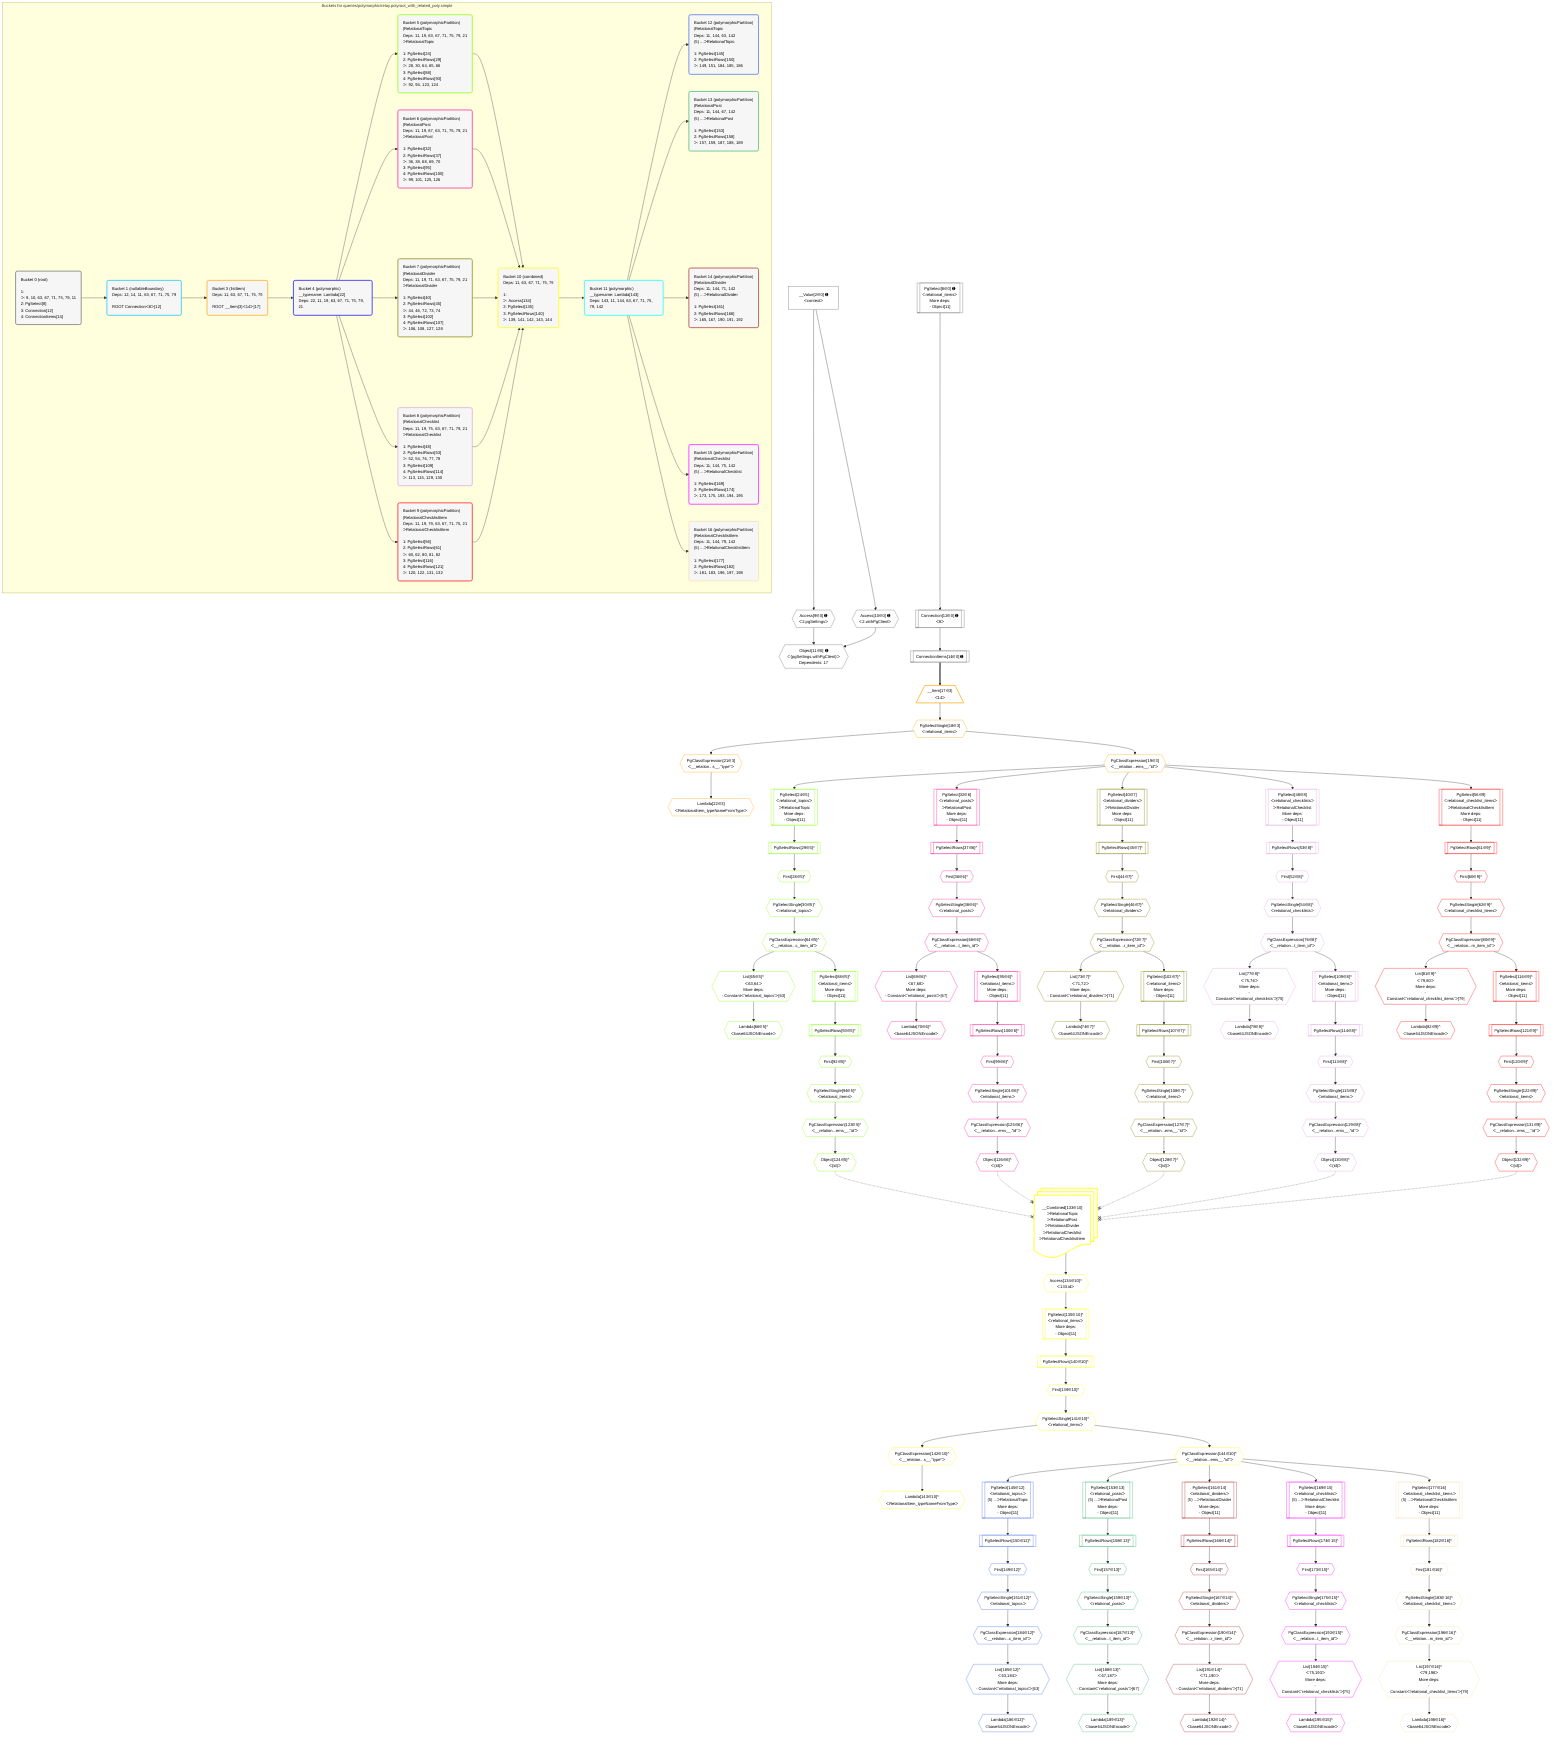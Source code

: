 %%{init: {'themeVariables': { 'fontSize': '12px'}}}%%
graph TD
    classDef path fill:#eee,stroke:#000,color:#000
    classDef plan fill:#fff,stroke-width:1px,color:#000
    classDef itemplan fill:#fff,stroke-width:2px,color:#000
    classDef unbatchedplan fill:#dff,stroke-width:1px,color:#000
    classDef sideeffectplan fill:#fcc,stroke-width:2px,color:#000
    classDef bucket fill:#f6f6f6,color:#000,stroke-width:2px,text-align:left

    subgraph "Buckets for queries/polymorphic/relay.polyroot_with_related_poly.simple"
    Bucket0("Bucket 0 (root)<br /><br />1: <br />ᐳ: 9, 10, 63, 67, 71, 75, 79, 11<br />2: PgSelect[8]<br />3: Connection[12]<br />4: ConnectionItems[14]"):::bucket
    Bucket1("Bucket 1 (nullableBoundary)<br />Deps: 12, 14, 11, 63, 67, 71, 75, 79<br /><br />ROOT Connectionᐸ8ᐳ[12]"):::bucket
    Bucket3("Bucket 3 (listItem)<br />Deps: 11, 63, 67, 71, 75, 79<br /><br />ROOT __Item{3}ᐸ14ᐳ[17]"):::bucket
    Bucket4("Bucket 4 (polymorphic)<br />__typename: Lambda[22]<br />Deps: 22, 11, 19, 63, 67, 71, 75, 79, 21"):::bucket
    Bucket5("Bucket 5 (polymorphicPartition)<br />|RelationalTopic<br />Deps: 11, 19, 63, 67, 71, 75, 79, 21<br />ᐳRelationalTopic<br /><br />1: PgSelect[24]<br />2: PgSelectRows[29]<br />ᐳ: 28, 30, 64, 65, 66<br />3: PgSelect[88]<br />4: PgSelectRows[93]<br />ᐳ: 92, 94, 123, 124"):::bucket
    Bucket6("Bucket 6 (polymorphicPartition)<br />|RelationalPost<br />Deps: 11, 19, 67, 63, 71, 75, 79, 21<br />ᐳRelationalPost<br /><br />1: PgSelect[32]<br />2: PgSelectRows[37]<br />ᐳ: 36, 38, 68, 69, 70<br />3: PgSelect[95]<br />4: PgSelectRows[100]<br />ᐳ: 99, 101, 125, 126"):::bucket
    Bucket7("Bucket 7 (polymorphicPartition)<br />|RelationalDivider<br />Deps: 11, 19, 71, 63, 67, 75, 79, 21<br />ᐳRelationalDivider<br /><br />1: PgSelect[40]<br />2: PgSelectRows[45]<br />ᐳ: 44, 46, 72, 73, 74<br />3: PgSelect[102]<br />4: PgSelectRows[107]<br />ᐳ: 106, 108, 127, 128"):::bucket
    Bucket8("Bucket 8 (polymorphicPartition)<br />|RelationalChecklist<br />Deps: 11, 19, 75, 63, 67, 71, 79, 21<br />ᐳRelationalChecklist<br /><br />1: PgSelect[48]<br />2: PgSelectRows[53]<br />ᐳ: 52, 54, 76, 77, 78<br />3: PgSelect[109]<br />4: PgSelectRows[114]<br />ᐳ: 113, 115, 129, 130"):::bucket
    Bucket9("Bucket 9 (polymorphicPartition)<br />|RelationalChecklistItem<br />Deps: 11, 19, 79, 63, 67, 71, 75, 21<br />ᐳRelationalChecklistItem<br /><br />1: PgSelect[56]<br />2: PgSelectRows[61]<br />ᐳ: 60, 62, 80, 81, 82<br />3: PgSelect[116]<br />4: PgSelectRows[121]<br />ᐳ: 120, 122, 131, 132"):::bucket
    Bucket10("Bucket 10 (combined)<br />Deps: 11, 63, 67, 71, 75, 79<br /><br />1: <br />ᐳ: Access[134]<br />2: PgSelect[135]<br />3: PgSelectRows[140]<br />ᐳ: 139, 141, 142, 143, 144"):::bucket
    Bucket11("Bucket 11 (polymorphic)<br />__typename: Lambda[143]<br />Deps: 143, 11, 144, 63, 67, 71, 75, 79, 142"):::bucket
    Bucket12("Bucket 12 (polymorphicPartition)<br />|RelationalTopic<br />Deps: 11, 144, 63, 142<br />(5) ...ᐳRelationalTopic<br /><br />1: PgSelect[145]<br />2: PgSelectRows[150]<br />ᐳ: 149, 151, 184, 185, 186"):::bucket
    Bucket13("Bucket 13 (polymorphicPartition)<br />|RelationalPost<br />Deps: 11, 144, 67, 142<br />(5) ...ᐳRelationalPost<br /><br />1: PgSelect[153]<br />2: PgSelectRows[158]<br />ᐳ: 157, 159, 187, 188, 189"):::bucket
    Bucket14("Bucket 14 (polymorphicPartition)<br />|RelationalDivider<br />Deps: 11, 144, 71, 142<br />(5) ...ᐳRelationalDivider<br /><br />1: PgSelect[161]<br />2: PgSelectRows[166]<br />ᐳ: 165, 167, 190, 191, 192"):::bucket
    Bucket15("Bucket 15 (polymorphicPartition)<br />|RelationalChecklist<br />Deps: 11, 144, 75, 142<br />(5) ...ᐳRelationalChecklist<br /><br />1: PgSelect[169]<br />2: PgSelectRows[174]<br />ᐳ: 173, 175, 193, 194, 195"):::bucket
    Bucket16("Bucket 16 (polymorphicPartition)<br />|RelationalChecklistItem<br />Deps: 11, 144, 79, 142<br />(5) ...ᐳRelationalChecklistItem<br /><br />1: PgSelect[177]<br />2: PgSelectRows[182]<br />ᐳ: 181, 183, 196, 197, 198"):::bucket
    end
    Bucket0 --> Bucket1
    Bucket1 --> Bucket3
    Bucket3 --> Bucket4
    Bucket4 --> Bucket5 & Bucket6 & Bucket7 & Bucket8 & Bucket9
    Bucket5 --> Bucket10
    Bucket6 --> Bucket10
    Bucket7 --> Bucket10
    Bucket8 --> Bucket10
    Bucket9 --> Bucket10
    Bucket10 --> Bucket11
    Bucket11 --> Bucket12 & Bucket13 & Bucket14 & Bucket15 & Bucket16

    %% plan dependencies
    Object11{{"Object[11∈0] ➊<br />ᐸ{pgSettings,withPgClient}ᐳ<br />Dependents: 17"}}:::plan
    Access9{{"Access[9∈0] ➊<br />ᐸ2.pgSettingsᐳ"}}:::plan
    Access10{{"Access[10∈0] ➊<br />ᐸ2.withPgClientᐳ"}}:::plan
    Access9 & Access10 --> Object11
    PgSelect8[["PgSelect[8∈0] ➊<br />ᐸrelational_itemsᐳ<br />More deps:<br />- Object[11]"]]:::plan
    __Value2["__Value[2∈0] ➊<br />ᐸcontextᐳ"]:::plan
    __Value2 --> Access9
    __Value2 --> Access10
    Connection12[["Connection[12∈0] ➊<br />ᐸ8ᐳ"]]:::plan
    PgSelect8 --> Connection12
    ConnectionItems14[["ConnectionItems[14∈0] ➊"]]:::plan
    Connection12 --> ConnectionItems14
    __Item17[/"__Item[17∈3]<br />ᐸ14ᐳ"\]:::itemplan
    ConnectionItems14 ==> __Item17
    PgSelectSingle18{{"PgSelectSingle[18∈3]<br />ᐸrelational_itemsᐳ"}}:::plan
    __Item17 --> PgSelectSingle18
    PgClassExpression19{{"PgClassExpression[19∈3]<br />ᐸ__relation...ems__.”id”ᐳ"}}:::plan
    PgSelectSingle18 --> PgClassExpression19
    PgClassExpression21{{"PgClassExpression[21∈3]<br />ᐸ__relation...s__.”type”ᐳ"}}:::plan
    PgSelectSingle18 --> PgClassExpression21
    Lambda22{{"Lambda[22∈3]<br />ᐸRelationalItem_typeNameFromTypeᐳ"}}:::plan
    PgClassExpression21 --> Lambda22
    PgSelect24[["PgSelect[24∈5]<br />ᐸrelational_topicsᐳ<br />ᐳRelationalTopic<br />More deps:<br />- Object[11]"]]:::plan
    PgClassExpression19 --> PgSelect24
    List65{{"List[65∈5]^<br />ᐸ63,64ᐳ<br />More deps:<br />- Constantᐸ'relational_topics'ᐳ[63]"}}:::plan
    PgClassExpression64{{"PgClassExpression[64∈5]^<br />ᐸ__relation...c_item_id”ᐳ"}}:::plan
    PgClassExpression64 --> List65
    PgSelect88[["PgSelect[88∈5]^<br />ᐸrelational_itemsᐳ<br />More deps:<br />- Object[11]"]]:::plan
    PgClassExpression64 --> PgSelect88
    First28{{"First[28∈5]^"}}:::plan
    PgSelectRows29[["PgSelectRows[29∈5]^"]]:::plan
    PgSelectRows29 --> First28
    PgSelect24 --> PgSelectRows29
    PgSelectSingle30{{"PgSelectSingle[30∈5]^<br />ᐸrelational_topicsᐳ"}}:::plan
    First28 --> PgSelectSingle30
    PgSelectSingle30 --> PgClassExpression64
    Lambda66{{"Lambda[66∈5]^<br />ᐸbase64JSONEncodeᐳ"}}:::plan
    List65 --> Lambda66
    First92{{"First[92∈5]^"}}:::plan
    PgSelectRows93[["PgSelectRows[93∈5]^"]]:::plan
    PgSelectRows93 --> First92
    PgSelect88 --> PgSelectRows93
    PgSelectSingle94{{"PgSelectSingle[94∈5]^<br />ᐸrelational_itemsᐳ"}}:::plan
    First92 --> PgSelectSingle94
    PgClassExpression123{{"PgClassExpression[123∈5]^<br />ᐸ__relation...ems__.”id”ᐳ"}}:::plan
    PgSelectSingle94 --> PgClassExpression123
    Object124{{"Object[124∈5]^<br />ᐸ{id}ᐳ"}}:::plan
    PgClassExpression123 --> Object124
    PgSelect32[["PgSelect[32∈6]<br />ᐸrelational_postsᐳ<br />ᐳRelationalPost<br />More deps:<br />- Object[11]"]]:::plan
    PgClassExpression19 --> PgSelect32
    List69{{"List[69∈6]^<br />ᐸ67,68ᐳ<br />More deps:<br />- Constantᐸ'relational_posts'ᐳ[67]"}}:::plan
    PgClassExpression68{{"PgClassExpression[68∈6]^<br />ᐸ__relation...t_item_id”ᐳ"}}:::plan
    PgClassExpression68 --> List69
    PgSelect95[["PgSelect[95∈6]^<br />ᐸrelational_itemsᐳ<br />More deps:<br />- Object[11]"]]:::plan
    PgClassExpression68 --> PgSelect95
    First36{{"First[36∈6]^"}}:::plan
    PgSelectRows37[["PgSelectRows[37∈6]^"]]:::plan
    PgSelectRows37 --> First36
    PgSelect32 --> PgSelectRows37
    PgSelectSingle38{{"PgSelectSingle[38∈6]^<br />ᐸrelational_postsᐳ"}}:::plan
    First36 --> PgSelectSingle38
    PgSelectSingle38 --> PgClassExpression68
    Lambda70{{"Lambda[70∈6]^<br />ᐸbase64JSONEncodeᐳ"}}:::plan
    List69 --> Lambda70
    First99{{"First[99∈6]^"}}:::plan
    PgSelectRows100[["PgSelectRows[100∈6]^"]]:::plan
    PgSelectRows100 --> First99
    PgSelect95 --> PgSelectRows100
    PgSelectSingle101{{"PgSelectSingle[101∈6]^<br />ᐸrelational_itemsᐳ"}}:::plan
    First99 --> PgSelectSingle101
    PgClassExpression125{{"PgClassExpression[125∈6]^<br />ᐸ__relation...ems__.”id”ᐳ"}}:::plan
    PgSelectSingle101 --> PgClassExpression125
    Object126{{"Object[126∈6]^<br />ᐸ{id}ᐳ"}}:::plan
    PgClassExpression125 --> Object126
    PgSelect40[["PgSelect[40∈7]<br />ᐸrelational_dividersᐳ<br />ᐳRelationalDivider<br />More deps:<br />- Object[11]"]]:::plan
    PgClassExpression19 --> PgSelect40
    List73{{"List[73∈7]^<br />ᐸ71,72ᐳ<br />More deps:<br />- Constantᐸ'relational_dividers'ᐳ[71]"}}:::plan
    PgClassExpression72{{"PgClassExpression[72∈7]^<br />ᐸ__relation...r_item_id”ᐳ"}}:::plan
    PgClassExpression72 --> List73
    PgSelect102[["PgSelect[102∈7]^<br />ᐸrelational_itemsᐳ<br />More deps:<br />- Object[11]"]]:::plan
    PgClassExpression72 --> PgSelect102
    First44{{"First[44∈7]^"}}:::plan
    PgSelectRows45[["PgSelectRows[45∈7]^"]]:::plan
    PgSelectRows45 --> First44
    PgSelect40 --> PgSelectRows45
    PgSelectSingle46{{"PgSelectSingle[46∈7]^<br />ᐸrelational_dividersᐳ"}}:::plan
    First44 --> PgSelectSingle46
    PgSelectSingle46 --> PgClassExpression72
    Lambda74{{"Lambda[74∈7]^<br />ᐸbase64JSONEncodeᐳ"}}:::plan
    List73 --> Lambda74
    First106{{"First[106∈7]^"}}:::plan
    PgSelectRows107[["PgSelectRows[107∈7]^"]]:::plan
    PgSelectRows107 --> First106
    PgSelect102 --> PgSelectRows107
    PgSelectSingle108{{"PgSelectSingle[108∈7]^<br />ᐸrelational_itemsᐳ"}}:::plan
    First106 --> PgSelectSingle108
    PgClassExpression127{{"PgClassExpression[127∈7]^<br />ᐸ__relation...ems__.”id”ᐳ"}}:::plan
    PgSelectSingle108 --> PgClassExpression127
    Object128{{"Object[128∈7]^<br />ᐸ{id}ᐳ"}}:::plan
    PgClassExpression127 --> Object128
    PgSelect48[["PgSelect[48∈8]<br />ᐸrelational_checklistsᐳ<br />ᐳRelationalChecklist<br />More deps:<br />- Object[11]"]]:::plan
    PgClassExpression19 --> PgSelect48
    List77{{"List[77∈8]^<br />ᐸ75,76ᐳ<br />More deps:<br />- Constantᐸ'relational_checklists'ᐳ[75]"}}:::plan
    PgClassExpression76{{"PgClassExpression[76∈8]^<br />ᐸ__relation...t_item_id”ᐳ"}}:::plan
    PgClassExpression76 --> List77
    PgSelect109[["PgSelect[109∈8]^<br />ᐸrelational_itemsᐳ<br />More deps:<br />- Object[11]"]]:::plan
    PgClassExpression76 --> PgSelect109
    First52{{"First[52∈8]^"}}:::plan
    PgSelectRows53[["PgSelectRows[53∈8]^"]]:::plan
    PgSelectRows53 --> First52
    PgSelect48 --> PgSelectRows53
    PgSelectSingle54{{"PgSelectSingle[54∈8]^<br />ᐸrelational_checklistsᐳ"}}:::plan
    First52 --> PgSelectSingle54
    PgSelectSingle54 --> PgClassExpression76
    Lambda78{{"Lambda[78∈8]^<br />ᐸbase64JSONEncodeᐳ"}}:::plan
    List77 --> Lambda78
    First113{{"First[113∈8]^"}}:::plan
    PgSelectRows114[["PgSelectRows[114∈8]^"]]:::plan
    PgSelectRows114 --> First113
    PgSelect109 --> PgSelectRows114
    PgSelectSingle115{{"PgSelectSingle[115∈8]^<br />ᐸrelational_itemsᐳ"}}:::plan
    First113 --> PgSelectSingle115
    PgClassExpression129{{"PgClassExpression[129∈8]^<br />ᐸ__relation...ems__.”id”ᐳ"}}:::plan
    PgSelectSingle115 --> PgClassExpression129
    Object130{{"Object[130∈8]^<br />ᐸ{id}ᐳ"}}:::plan
    PgClassExpression129 --> Object130
    PgSelect56[["PgSelect[56∈9]<br />ᐸrelational_checklist_itemsᐳ<br />ᐳRelationalChecklistItem<br />More deps:<br />- Object[11]"]]:::plan
    PgClassExpression19 --> PgSelect56
    List81{{"List[81∈9]^<br />ᐸ79,80ᐳ<br />More deps:<br />- Constantᐸ'relational_checklist_items'ᐳ[79]"}}:::plan
    PgClassExpression80{{"PgClassExpression[80∈9]^<br />ᐸ__relation...m_item_id”ᐳ"}}:::plan
    PgClassExpression80 --> List81
    PgSelect116[["PgSelect[116∈9]^<br />ᐸrelational_itemsᐳ<br />More deps:<br />- Object[11]"]]:::plan
    PgClassExpression80 --> PgSelect116
    First60{{"First[60∈9]^"}}:::plan
    PgSelectRows61[["PgSelectRows[61∈9]^"]]:::plan
    PgSelectRows61 --> First60
    PgSelect56 --> PgSelectRows61
    PgSelectSingle62{{"PgSelectSingle[62∈9]^<br />ᐸrelational_checklist_itemsᐳ"}}:::plan
    First60 --> PgSelectSingle62
    PgSelectSingle62 --> PgClassExpression80
    Lambda82{{"Lambda[82∈9]^<br />ᐸbase64JSONEncodeᐳ"}}:::plan
    List81 --> Lambda82
    First120{{"First[120∈9]^"}}:::plan
    PgSelectRows121[["PgSelectRows[121∈9]^"]]:::plan
    PgSelectRows121 --> First120
    PgSelect116 --> PgSelectRows121
    PgSelectSingle122{{"PgSelectSingle[122∈9]^<br />ᐸrelational_itemsᐳ"}}:::plan
    First120 --> PgSelectSingle122
    PgClassExpression131{{"PgClassExpression[131∈9]^<br />ᐸ__relation...ems__.”id”ᐳ"}}:::plan
    PgSelectSingle122 --> PgClassExpression131
    Object132{{"Object[132∈9]^<br />ᐸ{id}ᐳ"}}:::plan
    PgClassExpression131 --> Object132
    PgSelect135[["PgSelect[135∈10]^<br />ᐸrelational_itemsᐳ<br />More deps:<br />- Object[11]"]]:::plan
    Access134{{"Access[134∈10]^<br />ᐸ133.idᐳ"}}:::plan
    Access134 --> PgSelect135
    __Value133:::plan@{shape: docs, label: "__Combined[133∈10]<br />ᐳRelationalTopic<br />ᐳRelationalPost<br />ᐳRelationalDivider<br />ᐳRelationalChecklist<br />ᐳRelationalChecklistItem"}
    __Value133 --> Access134
    First139{{"First[139∈10]^"}}:::plan
    PgSelectRows140[["PgSelectRows[140∈10]^"]]:::plan
    PgSelectRows140 --> First139
    PgSelect135 --> PgSelectRows140
    PgSelectSingle141{{"PgSelectSingle[141∈10]^<br />ᐸrelational_itemsᐳ"}}:::plan
    First139 --> PgSelectSingle141
    PgClassExpression142{{"PgClassExpression[142∈10]^<br />ᐸ__relation...s__.”type”ᐳ"}}:::plan
    PgSelectSingle141 --> PgClassExpression142
    Lambda143{{"Lambda[143∈10]^<br />ᐸRelationalItem_typeNameFromTypeᐳ"}}:::plan
    PgClassExpression142 --> Lambda143
    PgClassExpression144{{"PgClassExpression[144∈10]^<br />ᐸ__relation...ems__.”id”ᐳ"}}:::plan
    PgSelectSingle141 --> PgClassExpression144
    PgSelect145[["PgSelect[145∈12]<br />ᐸrelational_topicsᐳ<br />(5) ...ᐳRelationalTopic<br />More deps:<br />- Object[11]"]]:::plan
    PgClassExpression144 --> PgSelect145
    List185{{"List[185∈12]^<br />ᐸ63,184ᐳ<br />More deps:<br />- Constantᐸ'relational_topics'ᐳ[63]"}}:::plan
    PgClassExpression184{{"PgClassExpression[184∈12]^<br />ᐸ__relation...c_item_id”ᐳ"}}:::plan
    PgClassExpression184 --> List185
    First149{{"First[149∈12]^"}}:::plan
    PgSelectRows150[["PgSelectRows[150∈12]^"]]:::plan
    PgSelectRows150 --> First149
    PgSelect145 --> PgSelectRows150
    PgSelectSingle151{{"PgSelectSingle[151∈12]^<br />ᐸrelational_topicsᐳ"}}:::plan
    First149 --> PgSelectSingle151
    PgSelectSingle151 --> PgClassExpression184
    Lambda186{{"Lambda[186∈12]^<br />ᐸbase64JSONEncodeᐳ"}}:::plan
    List185 --> Lambda186
    PgSelect153[["PgSelect[153∈13]<br />ᐸrelational_postsᐳ<br />(5) ...ᐳRelationalPost<br />More deps:<br />- Object[11]"]]:::plan
    PgClassExpression144 --> PgSelect153
    List188{{"List[188∈13]^<br />ᐸ67,187ᐳ<br />More deps:<br />- Constantᐸ'relational_posts'ᐳ[67]"}}:::plan
    PgClassExpression187{{"PgClassExpression[187∈13]^<br />ᐸ__relation...t_item_id”ᐳ"}}:::plan
    PgClassExpression187 --> List188
    First157{{"First[157∈13]^"}}:::plan
    PgSelectRows158[["PgSelectRows[158∈13]^"]]:::plan
    PgSelectRows158 --> First157
    PgSelect153 --> PgSelectRows158
    PgSelectSingle159{{"PgSelectSingle[159∈13]^<br />ᐸrelational_postsᐳ"}}:::plan
    First157 --> PgSelectSingle159
    PgSelectSingle159 --> PgClassExpression187
    Lambda189{{"Lambda[189∈13]^<br />ᐸbase64JSONEncodeᐳ"}}:::plan
    List188 --> Lambda189
    PgSelect161[["PgSelect[161∈14]<br />ᐸrelational_dividersᐳ<br />(5) ...ᐳRelationalDivider<br />More deps:<br />- Object[11]"]]:::plan
    PgClassExpression144 --> PgSelect161
    List191{{"List[191∈14]^<br />ᐸ71,190ᐳ<br />More deps:<br />- Constantᐸ'relational_dividers'ᐳ[71]"}}:::plan
    PgClassExpression190{{"PgClassExpression[190∈14]^<br />ᐸ__relation...r_item_id”ᐳ"}}:::plan
    PgClassExpression190 --> List191
    First165{{"First[165∈14]^"}}:::plan
    PgSelectRows166[["PgSelectRows[166∈14]^"]]:::plan
    PgSelectRows166 --> First165
    PgSelect161 --> PgSelectRows166
    PgSelectSingle167{{"PgSelectSingle[167∈14]^<br />ᐸrelational_dividersᐳ"}}:::plan
    First165 --> PgSelectSingle167
    PgSelectSingle167 --> PgClassExpression190
    Lambda192{{"Lambda[192∈14]^<br />ᐸbase64JSONEncodeᐳ"}}:::plan
    List191 --> Lambda192
    PgSelect169[["PgSelect[169∈15]<br />ᐸrelational_checklistsᐳ<br />(5) ...ᐳRelationalChecklist<br />More deps:<br />- Object[11]"]]:::plan
    PgClassExpression144 --> PgSelect169
    List194{{"List[194∈15]^<br />ᐸ75,193ᐳ<br />More deps:<br />- Constantᐸ'relational_checklists'ᐳ[75]"}}:::plan
    PgClassExpression193{{"PgClassExpression[193∈15]^<br />ᐸ__relation...t_item_id”ᐳ"}}:::plan
    PgClassExpression193 --> List194
    First173{{"First[173∈15]^"}}:::plan
    PgSelectRows174[["PgSelectRows[174∈15]^"]]:::plan
    PgSelectRows174 --> First173
    PgSelect169 --> PgSelectRows174
    PgSelectSingle175{{"PgSelectSingle[175∈15]^<br />ᐸrelational_checklistsᐳ"}}:::plan
    First173 --> PgSelectSingle175
    PgSelectSingle175 --> PgClassExpression193
    Lambda195{{"Lambda[195∈15]^<br />ᐸbase64JSONEncodeᐳ"}}:::plan
    List194 --> Lambda195
    PgSelect177[["PgSelect[177∈16]<br />ᐸrelational_checklist_itemsᐳ<br />(5) ...ᐳRelationalChecklistItem<br />More deps:<br />- Object[11]"]]:::plan
    PgClassExpression144 --> PgSelect177
    List197{{"List[197∈16]^<br />ᐸ79,196ᐳ<br />More deps:<br />- Constantᐸ'relational_checklist_items'ᐳ[79]"}}:::plan
    PgClassExpression196{{"PgClassExpression[196∈16]^<br />ᐸ__relation...m_item_id”ᐳ"}}:::plan
    PgClassExpression196 --> List197
    First181{{"First[181∈16]^"}}:::plan
    PgSelectRows182[["PgSelectRows[182∈16]^"]]:::plan
    PgSelectRows182 --> First181
    PgSelect177 --> PgSelectRows182
    PgSelectSingle183{{"PgSelectSingle[183∈16]^<br />ᐸrelational_checklist_itemsᐳ"}}:::plan
    First181 --> PgSelectSingle183
    PgSelectSingle183 --> PgClassExpression196
    Lambda198{{"Lambda[198∈16]^<br />ᐸbase64JSONEncodeᐳ"}}:::plan
    List197 --> Lambda198

    %% define steps
    classDef bucket0 stroke:#696969
    class Bucket0,__Value2,PgSelect8,Access9,Access10,Object11,Connection12,ConnectionItems14 bucket0
    classDef bucket1 stroke:#00bfff
    class Bucket1 bucket1
    classDef bucket3 stroke:#ffa500
    class Bucket3,__Item17,PgSelectSingle18,PgClassExpression19,PgClassExpression21,Lambda22 bucket3
    classDef bucket4 stroke:#0000ff
    class Bucket4 bucket4
    classDef bucket5 stroke:#7fff00
    class Bucket5,PgSelect24,First28,PgSelectRows29,PgSelectSingle30,PgClassExpression64,List65,Lambda66,PgSelect88,First92,PgSelectRows93,PgSelectSingle94,PgClassExpression123,Object124 bucket5
    classDef bucket6 stroke:#ff1493
    class Bucket6,PgSelect32,First36,PgSelectRows37,PgSelectSingle38,PgClassExpression68,List69,Lambda70,PgSelect95,First99,PgSelectRows100,PgSelectSingle101,PgClassExpression125,Object126 bucket6
    classDef bucket7 stroke:#808000
    class Bucket7,PgSelect40,First44,PgSelectRows45,PgSelectSingle46,PgClassExpression72,List73,Lambda74,PgSelect102,First106,PgSelectRows107,PgSelectSingle108,PgClassExpression127,Object128 bucket7
    classDef bucket8 stroke:#dda0dd
    class Bucket8,PgSelect48,First52,PgSelectRows53,PgSelectSingle54,PgClassExpression76,List77,Lambda78,PgSelect109,First113,PgSelectRows114,PgSelectSingle115,PgClassExpression129,Object130 bucket8
    classDef bucket9 stroke:#ff0000
    class Bucket9,PgSelect56,First60,PgSelectRows61,PgSelectSingle62,PgClassExpression80,List81,Lambda82,PgSelect116,First120,PgSelectRows121,PgSelectSingle122,PgClassExpression131,Object132 bucket9
    classDef bucket10 stroke:#ffff00
    class Bucket10,__Value133,Access134,PgSelect135,First139,PgSelectRows140,PgSelectSingle141,PgClassExpression142,Lambda143,PgClassExpression144 bucket10
    classDef bucket11 stroke:#00ffff
    class Bucket11 bucket11
    classDef bucket12 stroke:#4169e1
    class Bucket12,PgSelect145,First149,PgSelectRows150,PgSelectSingle151,PgClassExpression184,List185,Lambda186 bucket12
    classDef bucket13 stroke:#3cb371
    class Bucket13,PgSelect153,First157,PgSelectRows158,PgSelectSingle159,PgClassExpression187,List188,Lambda189 bucket13
    classDef bucket14 stroke:#a52a2a
    class Bucket14,PgSelect161,First165,PgSelectRows166,PgSelectSingle167,PgClassExpression190,List191,Lambda192 bucket14
    classDef bucket15 stroke:#ff00ff
    class Bucket15,PgSelect169,First173,PgSelectRows174,PgSelectSingle175,PgClassExpression193,List194,Lambda195 bucket15
    classDef bucket16 stroke:#f5deb3
    class Bucket16,PgSelect177,First181,PgSelectRows182,PgSelectSingle183,PgClassExpression196,List197,Lambda198 bucket16

    Object124 -.-x __Value133
    Object126 -.-x __Value133
    Object128 -.-x __Value133
    Object130 -.-x __Value133
    Object132 -.-x __Value133
